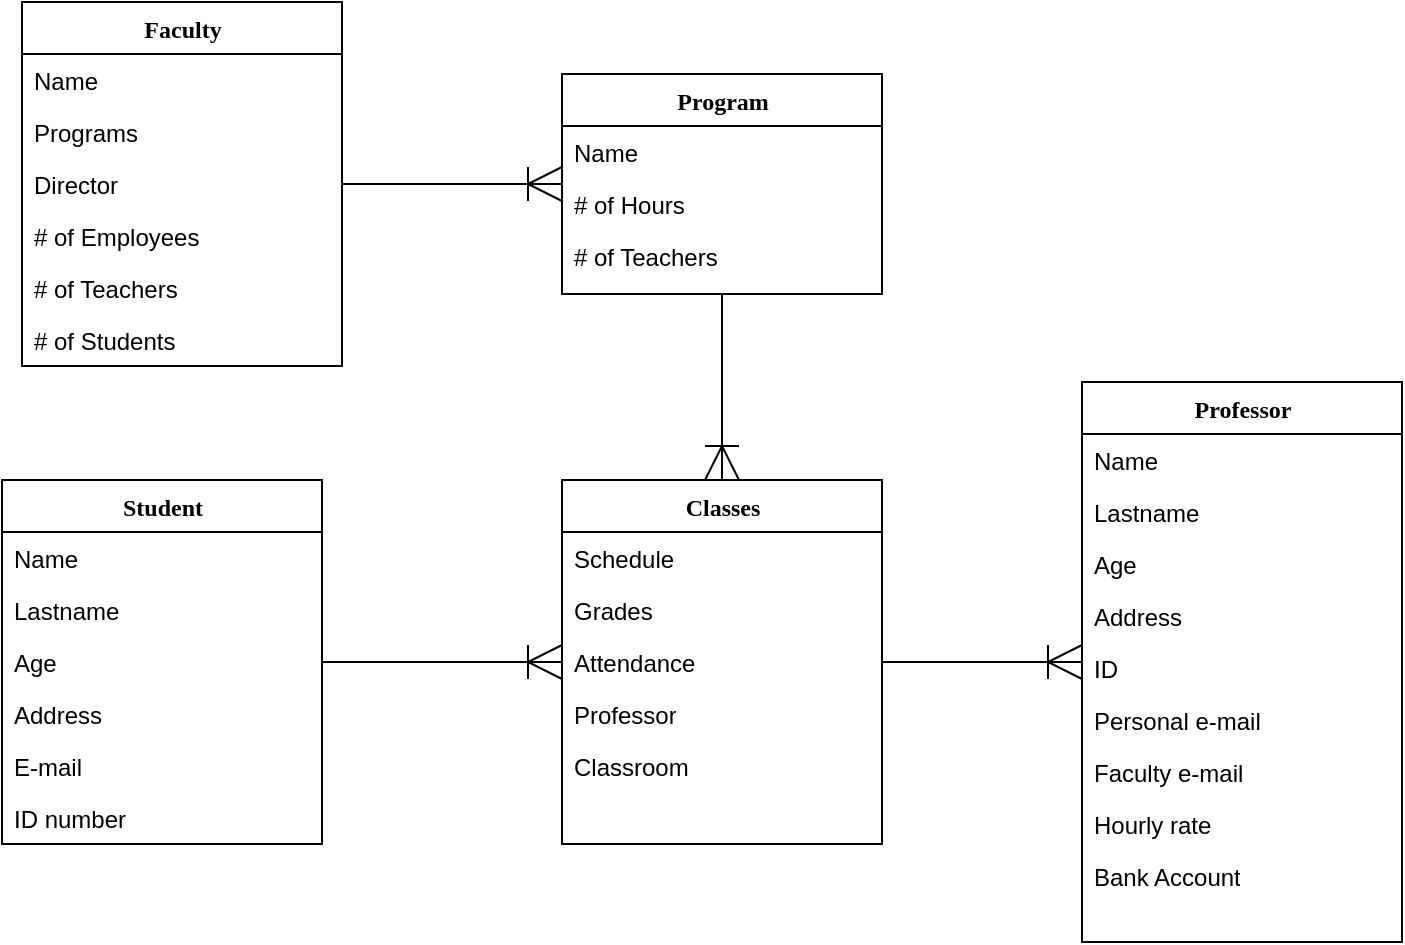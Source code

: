 <mxfile version="16.3.0" type="github">
  <diagram name="Page-1" id="9f46799a-70d6-7492-0946-bef42562c5a5">
    <mxGraphModel dx="1038" dy="1345" grid="1" gridSize="10" guides="1" tooltips="1" connect="1" arrows="1" fold="1" page="1" pageScale="1" pageWidth="1100" pageHeight="850" background="none" math="0" shadow="0">
      <root>
        <mxCell id="0" />
        <mxCell id="1" parent="0" />
        <mxCell id="78961159f06e98e8-17" value="Student" style="swimlane;html=1;fontStyle=1;align=center;verticalAlign=top;childLayout=stackLayout;horizontal=1;startSize=26;horizontalStack=0;resizeParent=1;resizeLast=0;collapsible=1;marginBottom=0;swimlaneFillColor=#ffffff;rounded=0;shadow=0;comic=0;labelBackgroundColor=none;strokeWidth=1;fillColor=none;fontFamily=Verdana;fontSize=12" parent="1" vertex="1">
          <mxGeometry x="50" y="209" width="160" height="182" as="geometry" />
        </mxCell>
        <mxCell id="78961159f06e98e8-21" value="Name" style="text;html=1;strokeColor=none;fillColor=none;align=left;verticalAlign=top;spacingLeft=4;spacingRight=4;whiteSpace=wrap;overflow=hidden;rotatable=0;points=[[0,0.5],[1,0.5]];portConstraint=eastwest;" parent="78961159f06e98e8-17" vertex="1">
          <mxGeometry y="26" width="160" height="26" as="geometry" />
        </mxCell>
        <mxCell id="78961159f06e98e8-23" value="Lastname" style="text;html=1;strokeColor=none;fillColor=none;align=left;verticalAlign=top;spacingLeft=4;spacingRight=4;whiteSpace=wrap;overflow=hidden;rotatable=0;points=[[0,0.5],[1,0.5]];portConstraint=eastwest;" parent="78961159f06e98e8-17" vertex="1">
          <mxGeometry y="52" width="160" height="26" as="geometry" />
        </mxCell>
        <mxCell id="78961159f06e98e8-25" value="Age" style="text;html=1;strokeColor=none;fillColor=none;align=left;verticalAlign=top;spacingLeft=4;spacingRight=4;whiteSpace=wrap;overflow=hidden;rotatable=0;points=[[0,0.5],[1,0.5]];portConstraint=eastwest;" parent="78961159f06e98e8-17" vertex="1">
          <mxGeometry y="78" width="160" height="26" as="geometry" />
        </mxCell>
        <mxCell id="78961159f06e98e8-26" value="Address" style="text;html=1;strokeColor=none;fillColor=none;align=left;verticalAlign=top;spacingLeft=4;spacingRight=4;whiteSpace=wrap;overflow=hidden;rotatable=0;points=[[0,0.5],[1,0.5]];portConstraint=eastwest;" parent="78961159f06e98e8-17" vertex="1">
          <mxGeometry y="104" width="160" height="26" as="geometry" />
        </mxCell>
        <mxCell id="78961159f06e98e8-24" value="E-mail" style="text;html=1;strokeColor=none;fillColor=none;align=left;verticalAlign=top;spacingLeft=4;spacingRight=4;whiteSpace=wrap;overflow=hidden;rotatable=0;points=[[0,0.5],[1,0.5]];portConstraint=eastwest;" parent="78961159f06e98e8-17" vertex="1">
          <mxGeometry y="130" width="160" height="26" as="geometry" />
        </mxCell>
        <mxCell id="4oii11vSi95ZvYlIdcfr-5" value="ID number" style="text;html=1;strokeColor=none;fillColor=none;align=left;verticalAlign=top;spacingLeft=4;spacingRight=4;whiteSpace=wrap;overflow=hidden;rotatable=0;points=[[0,0.5],[1,0.5]];portConstraint=eastwest;" vertex="1" parent="78961159f06e98e8-17">
          <mxGeometry y="156" width="160" height="26" as="geometry" />
        </mxCell>
        <mxCell id="78961159f06e98e8-30" value="Classes" style="swimlane;html=1;fontStyle=1;align=center;verticalAlign=top;childLayout=stackLayout;horizontal=1;startSize=26;horizontalStack=0;resizeParent=1;resizeLast=0;collapsible=1;marginBottom=0;swimlaneFillColor=#ffffff;rounded=0;shadow=0;comic=0;labelBackgroundColor=none;strokeWidth=1;fillColor=none;fontFamily=Verdana;fontSize=12" parent="1" vertex="1">
          <mxGeometry x="330" y="209" width="160" height="182" as="geometry" />
        </mxCell>
        <mxCell id="78961159f06e98e8-31" value="Schedule" style="text;html=1;strokeColor=none;fillColor=none;align=left;verticalAlign=top;spacingLeft=4;spacingRight=4;whiteSpace=wrap;overflow=hidden;rotatable=0;points=[[0,0.5],[1,0.5]];portConstraint=eastwest;" parent="78961159f06e98e8-30" vertex="1">
          <mxGeometry y="26" width="160" height="26" as="geometry" />
        </mxCell>
        <mxCell id="78961159f06e98e8-32" value="Grades" style="text;html=1;strokeColor=none;fillColor=none;align=left;verticalAlign=top;spacingLeft=4;spacingRight=4;whiteSpace=wrap;overflow=hidden;rotatable=0;points=[[0,0.5],[1,0.5]];portConstraint=eastwest;" parent="78961159f06e98e8-30" vertex="1">
          <mxGeometry y="52" width="160" height="26" as="geometry" />
        </mxCell>
        <mxCell id="78961159f06e98e8-33" value="Attendance" style="text;html=1;strokeColor=none;fillColor=none;align=left;verticalAlign=top;spacingLeft=4;spacingRight=4;whiteSpace=wrap;overflow=hidden;rotatable=0;points=[[0,0.5],[1,0.5]];portConstraint=eastwest;" parent="78961159f06e98e8-30" vertex="1">
          <mxGeometry y="78" width="160" height="26" as="geometry" />
        </mxCell>
        <mxCell id="78961159f06e98e8-34" value="Professor" style="text;html=1;strokeColor=none;fillColor=none;align=left;verticalAlign=top;spacingLeft=4;spacingRight=4;whiteSpace=wrap;overflow=hidden;rotatable=0;points=[[0,0.5],[1,0.5]];portConstraint=eastwest;" parent="78961159f06e98e8-30" vertex="1">
          <mxGeometry y="104" width="160" height="26" as="geometry" />
        </mxCell>
        <mxCell id="78961159f06e98e8-37" value="Classroom" style="text;html=1;strokeColor=none;fillColor=none;align=left;verticalAlign=top;spacingLeft=4;spacingRight=4;whiteSpace=wrap;overflow=hidden;rotatable=0;points=[[0,0.5],[1,0.5]];portConstraint=eastwest;" parent="78961159f06e98e8-30" vertex="1">
          <mxGeometry y="130" width="160" height="26" as="geometry" />
        </mxCell>
        <mxCell id="4oii11vSi95ZvYlIdcfr-6" value="Use" style="endArrow=ERoneToMany;endSize=15;html=1;rounded=0;labelBackgroundColor=none;fontColor=none;endFill=0;noLabel=1;exitX=1;exitY=0.5;exitDx=0;exitDy=0;entryX=0;entryY=0.5;entryDx=0;entryDy=0;" edge="1" parent="1" source="78961159f06e98e8-25" target="78961159f06e98e8-30">
          <mxGeometry width="160" relative="1" as="geometry">
            <mxPoint x="270" y="220" as="sourcePoint" />
            <mxPoint x="380" y="230" as="targetPoint" />
            <Array as="points" />
          </mxGeometry>
        </mxCell>
        <mxCell id="4oii11vSi95ZvYlIdcfr-8" value="Professor" style="swimlane;html=1;fontStyle=1;align=center;verticalAlign=top;childLayout=stackLayout;horizontal=1;startSize=26;horizontalStack=0;resizeParent=1;resizeLast=0;collapsible=1;marginBottom=0;swimlaneFillColor=#ffffff;rounded=0;shadow=0;comic=0;labelBackgroundColor=none;strokeWidth=1;fillColor=none;fontFamily=Verdana;fontSize=12" vertex="1" parent="1">
          <mxGeometry x="590" y="160" width="160" height="280" as="geometry" />
        </mxCell>
        <mxCell id="4oii11vSi95ZvYlIdcfr-9" value="Name" style="text;html=1;strokeColor=none;fillColor=none;align=left;verticalAlign=top;spacingLeft=4;spacingRight=4;whiteSpace=wrap;overflow=hidden;rotatable=0;points=[[0,0.5],[1,0.5]];portConstraint=eastwest;" vertex="1" parent="4oii11vSi95ZvYlIdcfr-8">
          <mxGeometry y="26" width="160" height="26" as="geometry" />
        </mxCell>
        <mxCell id="4oii11vSi95ZvYlIdcfr-10" value="Lastname" style="text;html=1;strokeColor=none;fillColor=none;align=left;verticalAlign=top;spacingLeft=4;spacingRight=4;whiteSpace=wrap;overflow=hidden;rotatable=0;points=[[0,0.5],[1,0.5]];portConstraint=eastwest;" vertex="1" parent="4oii11vSi95ZvYlIdcfr-8">
          <mxGeometry y="52" width="160" height="26" as="geometry" />
        </mxCell>
        <mxCell id="4oii11vSi95ZvYlIdcfr-11" value="Age" style="text;html=1;strokeColor=none;fillColor=none;align=left;verticalAlign=top;spacingLeft=4;spacingRight=4;whiteSpace=wrap;overflow=hidden;rotatable=0;points=[[0,0.5],[1,0.5]];portConstraint=eastwest;" vertex="1" parent="4oii11vSi95ZvYlIdcfr-8">
          <mxGeometry y="78" width="160" height="26" as="geometry" />
        </mxCell>
        <mxCell id="4oii11vSi95ZvYlIdcfr-12" value="Address" style="text;html=1;strokeColor=none;fillColor=none;align=left;verticalAlign=top;spacingLeft=4;spacingRight=4;whiteSpace=wrap;overflow=hidden;rotatable=0;points=[[0,0.5],[1,0.5]];portConstraint=eastwest;" vertex="1" parent="4oii11vSi95ZvYlIdcfr-8">
          <mxGeometry y="104" width="160" height="26" as="geometry" />
        </mxCell>
        <mxCell id="4oii11vSi95ZvYlIdcfr-13" value="ID" style="text;html=1;strokeColor=none;fillColor=none;align=left;verticalAlign=top;spacingLeft=4;spacingRight=4;whiteSpace=wrap;overflow=hidden;rotatable=0;points=[[0,0.5],[1,0.5]];portConstraint=eastwest;" vertex="1" parent="4oii11vSi95ZvYlIdcfr-8">
          <mxGeometry y="130" width="160" height="26" as="geometry" />
        </mxCell>
        <mxCell id="4oii11vSi95ZvYlIdcfr-14" value="Personal e-mail" style="text;html=1;strokeColor=none;fillColor=none;align=left;verticalAlign=top;spacingLeft=4;spacingRight=4;whiteSpace=wrap;overflow=hidden;rotatable=0;points=[[0,0.5],[1,0.5]];portConstraint=eastwest;" vertex="1" parent="4oii11vSi95ZvYlIdcfr-8">
          <mxGeometry y="156" width="160" height="26" as="geometry" />
        </mxCell>
        <mxCell id="4oii11vSi95ZvYlIdcfr-15" value="&lt;div&gt;Faculty e-mail&lt;/div&gt;" style="text;html=1;strokeColor=none;fillColor=none;align=left;verticalAlign=top;spacingLeft=4;spacingRight=4;whiteSpace=wrap;overflow=hidden;rotatable=0;points=[[0,0.5],[1,0.5]];portConstraint=eastwest;" vertex="1" parent="4oii11vSi95ZvYlIdcfr-8">
          <mxGeometry y="182" width="160" height="26" as="geometry" />
        </mxCell>
        <mxCell id="4oii11vSi95ZvYlIdcfr-17" value="Hourly rate" style="text;html=1;strokeColor=none;fillColor=none;align=left;verticalAlign=top;spacingLeft=4;spacingRight=4;whiteSpace=wrap;overflow=hidden;rotatable=0;points=[[0,0.5],[1,0.5]];portConstraint=eastwest;" vertex="1" parent="4oii11vSi95ZvYlIdcfr-8">
          <mxGeometry y="208" width="160" height="26" as="geometry" />
        </mxCell>
        <mxCell id="4oii11vSi95ZvYlIdcfr-18" value="Bank Account" style="text;html=1;strokeColor=none;fillColor=none;align=left;verticalAlign=top;spacingLeft=4;spacingRight=4;whiteSpace=wrap;overflow=hidden;rotatable=0;points=[[0,0.5],[1,0.5]];portConstraint=eastwest;" vertex="1" parent="4oii11vSi95ZvYlIdcfr-8">
          <mxGeometry y="234" width="160" height="26" as="geometry" />
        </mxCell>
        <mxCell id="4oii11vSi95ZvYlIdcfr-19" style="rounded=0;orthogonalLoop=1;jettySize=auto;html=1;exitX=1;exitY=0.5;exitDx=0;exitDy=0;entryX=0;entryY=0.5;entryDx=0;entryDy=0;labelBackgroundColor=none;fontColor=none;endArrow=ERoneToMany;endFill=0;endSize=15;" edge="1" parent="1" source="78961159f06e98e8-33" target="4oii11vSi95ZvYlIdcfr-8">
          <mxGeometry relative="1" as="geometry" />
        </mxCell>
        <mxCell id="4oii11vSi95ZvYlIdcfr-21" value="Faculty" style="swimlane;html=1;fontStyle=1;align=center;verticalAlign=top;childLayout=stackLayout;horizontal=1;startSize=26;horizontalStack=0;resizeParent=1;resizeLast=0;collapsible=1;marginBottom=0;swimlaneFillColor=#ffffff;rounded=0;shadow=0;comic=0;labelBackgroundColor=none;strokeWidth=1;fillColor=none;fontFamily=Verdana;fontSize=12" vertex="1" parent="1">
          <mxGeometry x="60" y="-30" width="160" height="182" as="geometry" />
        </mxCell>
        <mxCell id="4oii11vSi95ZvYlIdcfr-22" value="Name" style="text;html=1;strokeColor=none;fillColor=none;align=left;verticalAlign=top;spacingLeft=4;spacingRight=4;whiteSpace=wrap;overflow=hidden;rotatable=0;points=[[0,0.5],[1,0.5]];portConstraint=eastwest;" vertex="1" parent="4oii11vSi95ZvYlIdcfr-21">
          <mxGeometry y="26" width="160" height="26" as="geometry" />
        </mxCell>
        <mxCell id="4oii11vSi95ZvYlIdcfr-23" value="Programs" style="text;html=1;strokeColor=none;fillColor=none;align=left;verticalAlign=top;spacingLeft=4;spacingRight=4;whiteSpace=wrap;overflow=hidden;rotatable=0;points=[[0,0.5],[1,0.5]];portConstraint=eastwest;" vertex="1" parent="4oii11vSi95ZvYlIdcfr-21">
          <mxGeometry y="52" width="160" height="26" as="geometry" />
        </mxCell>
        <mxCell id="4oii11vSi95ZvYlIdcfr-24" value="Director" style="text;html=1;strokeColor=none;fillColor=none;align=left;verticalAlign=top;spacingLeft=4;spacingRight=4;whiteSpace=wrap;overflow=hidden;rotatable=0;points=[[0,0.5],[1,0.5]];portConstraint=eastwest;" vertex="1" parent="4oii11vSi95ZvYlIdcfr-21">
          <mxGeometry y="78" width="160" height="26" as="geometry" />
        </mxCell>
        <mxCell id="4oii11vSi95ZvYlIdcfr-25" value="# of Employees" style="text;html=1;strokeColor=none;fillColor=none;align=left;verticalAlign=top;spacingLeft=4;spacingRight=4;whiteSpace=wrap;overflow=hidden;rotatable=0;points=[[0,0.5],[1,0.5]];portConstraint=eastwest;" vertex="1" parent="4oii11vSi95ZvYlIdcfr-21">
          <mxGeometry y="104" width="160" height="26" as="geometry" />
        </mxCell>
        <mxCell id="4oii11vSi95ZvYlIdcfr-26" value="# of Teachers" style="text;html=1;strokeColor=none;fillColor=none;align=left;verticalAlign=top;spacingLeft=4;spacingRight=4;whiteSpace=wrap;overflow=hidden;rotatable=0;points=[[0,0.5],[1,0.5]];portConstraint=eastwest;" vertex="1" parent="4oii11vSi95ZvYlIdcfr-21">
          <mxGeometry y="130" width="160" height="26" as="geometry" />
        </mxCell>
        <mxCell id="4oii11vSi95ZvYlIdcfr-38" value="# of Students" style="text;html=1;strokeColor=none;fillColor=none;align=left;verticalAlign=top;spacingLeft=4;spacingRight=4;whiteSpace=wrap;overflow=hidden;rotatable=0;points=[[0,0.5],[1,0.5]];portConstraint=eastwest;" vertex="1" parent="4oii11vSi95ZvYlIdcfr-21">
          <mxGeometry y="156" width="160" height="26" as="geometry" />
        </mxCell>
        <mxCell id="4oii11vSi95ZvYlIdcfr-36" style="edgeStyle=none;rounded=0;orthogonalLoop=1;jettySize=auto;html=1;exitX=0.5;exitY=1;exitDx=0;exitDy=0;labelBackgroundColor=none;fontColor=none;endArrow=ERoneToMany;endFill=0;endSize=15;" edge="1" parent="1" source="4oii11vSi95ZvYlIdcfr-28" target="78961159f06e98e8-30">
          <mxGeometry relative="1" as="geometry" />
        </mxCell>
        <mxCell id="4oii11vSi95ZvYlIdcfr-28" value="Program" style="swimlane;html=1;fontStyle=1;align=center;verticalAlign=top;childLayout=stackLayout;horizontal=1;startSize=26;horizontalStack=0;resizeParent=1;resizeLast=0;collapsible=1;marginBottom=0;swimlaneFillColor=#ffffff;rounded=0;shadow=0;comic=0;labelBackgroundColor=none;strokeWidth=1;fillColor=none;fontFamily=Verdana;fontSize=12" vertex="1" parent="1">
          <mxGeometry x="330" y="6" width="160" height="110" as="geometry" />
        </mxCell>
        <mxCell id="4oii11vSi95ZvYlIdcfr-29" value="Name" style="text;html=1;strokeColor=none;fillColor=none;align=left;verticalAlign=top;spacingLeft=4;spacingRight=4;whiteSpace=wrap;overflow=hidden;rotatable=0;points=[[0,0.5],[1,0.5]];portConstraint=eastwest;" vertex="1" parent="4oii11vSi95ZvYlIdcfr-28">
          <mxGeometry y="26" width="160" height="26" as="geometry" />
        </mxCell>
        <mxCell id="4oii11vSi95ZvYlIdcfr-30" value="# of Hours" style="text;html=1;strokeColor=none;fillColor=none;align=left;verticalAlign=top;spacingLeft=4;spacingRight=4;whiteSpace=wrap;overflow=hidden;rotatable=0;points=[[0,0.5],[1,0.5]];portConstraint=eastwest;" vertex="1" parent="4oii11vSi95ZvYlIdcfr-28">
          <mxGeometry y="52" width="160" height="26" as="geometry" />
        </mxCell>
        <mxCell id="4oii11vSi95ZvYlIdcfr-33" value="# of Teachers" style="text;html=1;strokeColor=none;fillColor=none;align=left;verticalAlign=top;spacingLeft=4;spacingRight=4;whiteSpace=wrap;overflow=hidden;rotatable=0;points=[[0,0.5],[1,0.5]];portConstraint=eastwest;" vertex="1" parent="4oii11vSi95ZvYlIdcfr-28">
          <mxGeometry y="78" width="160" height="26" as="geometry" />
        </mxCell>
        <mxCell id="4oii11vSi95ZvYlIdcfr-34" style="edgeStyle=none;rounded=0;orthogonalLoop=1;jettySize=auto;html=1;exitX=0.25;exitY=0;exitDx=0;exitDy=0;labelBackgroundColor=none;fontColor=none;endArrow=ERoneToMany;endFill=0;" edge="1" parent="1" source="4oii11vSi95ZvYlIdcfr-8" target="4oii11vSi95ZvYlIdcfr-8">
          <mxGeometry relative="1" as="geometry" />
        </mxCell>
        <mxCell id="4oii11vSi95ZvYlIdcfr-35" style="edgeStyle=none;rounded=0;orthogonalLoop=1;jettySize=auto;html=1;exitX=1;exitY=0.5;exitDx=0;exitDy=0;entryX=0;entryY=0.5;entryDx=0;entryDy=0;labelBackgroundColor=none;fontColor=none;endArrow=ERoneToMany;endFill=0;strokeWidth=1;endSize=15;" edge="1" parent="1" source="4oii11vSi95ZvYlIdcfr-24" target="4oii11vSi95ZvYlIdcfr-28">
          <mxGeometry relative="1" as="geometry" />
        </mxCell>
      </root>
    </mxGraphModel>
  </diagram>
</mxfile>
